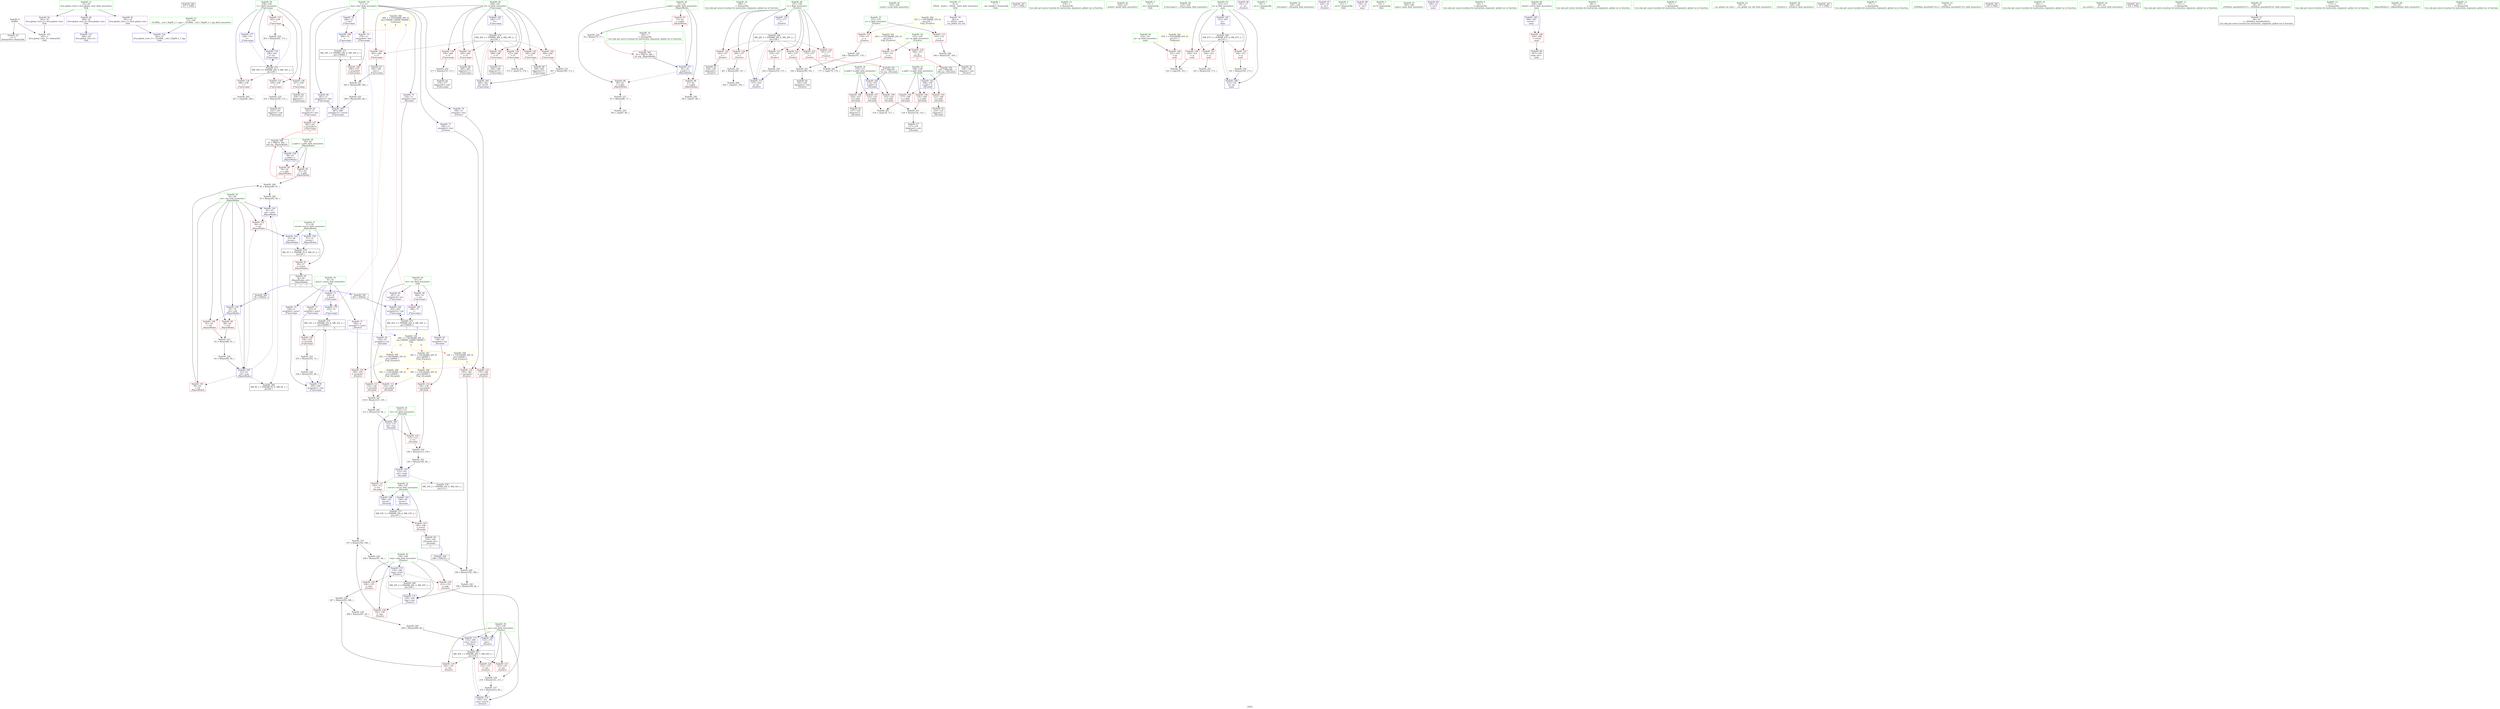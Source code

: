 digraph "SVFG" {
	label="SVFG";

	Node0x56407ed538a0 [shape=record,color=grey,label="{NodeID: 0\nNullPtr}"];
	Node0x56407ed538a0 -> Node0x56407ed73cf0[style=solid];
	Node0x56407ed538a0 -> Node0x56407ed7a1f0[style=solid];
	Node0x56407eda3fa0 [shape=record,color=black,label="{NodeID: 346\n317 = PHI()\n}"];
	Node0x56407ed838f0 [shape=record,color=grey,label="{NodeID: 263\n247 = cmp(246, 248, )\n}"];
	Node0x56407ed7b670 [shape=record,color=blue,label="{NodeID: 180\n266\<--72\n\<--\n_Z7precompv\n}"];
	Node0x56407ed7b670 -> Node0x56407ed8e680[style=dashed];
	Node0x56407ed73240 [shape=record,color=red,label="{NodeID: 97\n75\<--61\n\<--y.addr\n_Z6powModxx\n}"];
	Node0x56407ed73240 -> Node0x56407ed7ee60[style=solid];
	Node0x56407ed70a30 [shape=record,color=green,label="{NodeID: 14\n248\<--1\n\<--dummyObj\nCan only get source location for instruction, argument, global var or function.}"];
	Node0x56407ed90480 [shape=record,color=black,label="{NodeID: 277\nMR_10V_3 = PHI(MR_10V_4, MR_10V_2, )\npts\{107 \}\n}"];
	Node0x56407ed90480 -> Node0x56407ed73720[style=dashed];
	Node0x56407ed72d80 [shape=record,color=red,label="{NodeID: 111\n143\<--112\n\<--ret\n_Z4combii\n}"];
	Node0x56407ed72d80 -> Node0x56407ed7acb0[style=solid];
	Node0x56407ed71800 [shape=record,color=green,label="{NodeID: 28\n59\<--60\nx.addr\<--x.addr_field_insensitive\n_Z6powModxx\n}"];
	Node0x56407ed71800 -> Node0x56407ed76000[style=solid];
	Node0x56407ed71800 -> Node0x56407ed760d0[style=solid];
	Node0x56407ed71800 -> Node0x56407ed7a2f0[style=solid];
	Node0x56407ed78960 [shape=record,color=red,label="{NodeID: 125\n193\<--157\n\<--i\n_Z5solvev\n}"];
	Node0x56407ed78960 -> Node0x56407ed744a0[style=solid];
	Node0x56407ed723c0 [shape=record,color=green,label="{NodeID: 42\n163\<--164\nscanf\<--scanf_field_insensitive\n}"];
	Node0x56407ed940f0 [shape=record,color=yellow,style=double,label="{NodeID: 305\n32V_1 = ENCHI(MR_32V_0)\npts\{100000 \}\nFun[_Z5solvev]}"];
	Node0x56407ed940f0 -> Node0x56407ed78fe0[style=dashed];
	Node0x56407ed794c0 [shape=record,color=red,label="{NodeID: 139\n276\<--240\n\<--i3\n_Z7precompv\n}"];
	Node0x56407ed794c0 -> Node0x56407ed771f0[style=solid];
	Node0x56407ed74090 [shape=record,color=black,label="{NodeID: 56\n127\<--126\nidxprom1\<--\n_Z4combii\n}"];
	Node0x56407ed80060 [shape=record,color=grey,label="{NodeID: 236\n214 = Binary(212, 213, )\n}"];
	Node0x56407ed80060 -> Node0x56407ed801e0[style=solid];
	Node0x56407ed7a020 [shape=record,color=blue,label="{NodeID: 153\n340\<--26\nllvm.global_ctors_0\<--\nGlob }"];
	Node0x56407ed74bf0 [shape=record,color=purple,label="{NodeID: 70\n36\<--4\n\<--_ZStL8__ioinit\n__cxx_global_var_init\n}"];
	Node0x56407ed771f0 [shape=record,color=grey,label="{NodeID: 250\n277 = Binary(276, 173, )\n}"];
	Node0x56407ed771f0 -> Node0x56407ed74710[style=solid];
	Node0x56407ed7abe0 [shape=record,color=blue,label="{NodeID: 167\n112\<--141\nret\<--rem6\n_Z4combii\n}"];
	Node0x56407ed7abe0 -> Node0x56407ed72d80[style=dashed];
	Node0x56407ed7abe0 -> Node0x56407ed90980[style=dashed];
	Node0x56407ed75750 [shape=record,color=purple,label="{NodeID: 84\n268\<--14\n\<--inv\n_Z7precompv\n}"];
	Node0x56407ed75750 -> Node0x56407ed7b740[style=solid];
	Node0x56407ed537a0 [shape=record,color=green,label="{NodeID: 1\n7\<--1\n__dso_handle\<--dummyObj\nGlob }"];
	Node0x56407eda4070 [shape=record,color=black,label="{NodeID: 347\n327 = PHI()\n}"];
	Node0x56407ed83a70 [shape=record,color=grey,label="{NodeID: 264\n273 = cmp(272, 274, )\n}"];
	Node0x56407ed7b740 [shape=record,color=blue,label="{NodeID: 181\n268\<--72\n\<--\n_Z7precompv\n}"];
	Node0x56407ed7b740 -> Node0x56407ed8eb80[style=dashed];
	Node0x56407ed73310 [shape=record,color=red,label="{NodeID: 98\n86\<--61\n\<--y.addr\n_Z6powModxx\n}"];
	Node0x56407ed73310 -> Node0x56407ed7f2e0[style=solid];
	Node0x56407ed70b30 [shape=record,color=green,label="{NodeID: 15\n274\<--1\n\<--dummyObj\nCan only get source location for instruction, argument, global var or function.}"];
	Node0x56407ed90980 [shape=record,color=black,label="{NodeID: 278\nMR_16V_2 = PHI(MR_16V_4, MR_16V_1, )\npts\{113 \}\n}"];
	Node0x56407ed72e50 [shape=record,color=red,label="{NodeID: 112\n125\<--124\n\<--arrayidx\n_Z4combii\n}"];
	Node0x56407ed72e50 -> Node0x56407ed810e0[style=solid];
	Node0x56407ed718d0 [shape=record,color=green,label="{NodeID: 29\n61\<--62\ny.addr\<--y.addr_field_insensitive\n_Z6powModxx\n}"];
	Node0x56407ed718d0 -> Node0x56407ed73170[style=solid];
	Node0x56407ed718d0 -> Node0x56407ed73240[style=solid];
	Node0x56407ed718d0 -> Node0x56407ed73310[style=solid];
	Node0x56407ed718d0 -> Node0x56407ed7a3c0[style=solid];
	Node0x56407ed78a30 [shape=record,color=red,label="{NodeID: 126\n200\<--157\n\<--i\n_Z5solvev\n}"];
	Node0x56407ed78a30 -> Node0x56407ed7f8e0[style=solid];
	Node0x56407ed724c0 [shape=record,color=green,label="{NodeID: 43\n226\<--227\nprintf\<--printf_field_insensitive\n}"];
	Node0x56407ed941d0 [shape=record,color=yellow,style=double,label="{NodeID: 306\n18V_1 = ENCHI(MR_18V_0)\npts\{130000 \}\nFun[_Z5solvev]|{|<s2>5}}"];
	Node0x56407ed941d0 -> Node0x56407ed78e40[style=dashed];
	Node0x56407ed941d0 -> Node0x56407ed78f10[style=dashed];
	Node0x56407ed941d0:s2 -> Node0x56407ed93aa0[style=dashed,color=red];
	Node0x56407ed7ece0 [shape=record,color=grey,label="{NodeID: 223\n82 = Binary(80, 81, )\n}"];
	Node0x56407ed7ece0 -> Node0x56407ed7f460[style=solid];
	Node0x56407ed79590 [shape=record,color=red,label="{NodeID: 140\n281\<--240\n\<--i3\n_Z7precompv\n}"];
	Node0x56407ed79590 -> Node0x56407ed747e0[style=solid];
	Node0x56407ed74160 [shape=record,color=black,label="{NodeID: 57\n137\<--136\nidxprom3\<--sub\n_Z4combii\n}"];
	Node0x56407ed801e0 [shape=record,color=grey,label="{NodeID: 237\n215 = Binary(214, 84, )\n}"];
	Node0x56407ed801e0 -> Node0x56407ed7b190[style=solid];
	Node0x56407ed7a0f0 [shape=record,color=blue,label="{NodeID: 154\n341\<--27\nllvm.global_ctors_1\<--_GLOBAL__sub_I_DigiM_2_1.cpp\nGlob }"];
	Node0x56407ed74cc0 [shape=record,color=purple,label="{NodeID: 71\n195\<--8\narrayidx7\<--pow2\n_Z5solvev\n}"];
	Node0x56407ed74cc0 -> Node0x56407ed78fe0[style=solid];
	Node0x56407ed77370 [shape=record,color=grey,label="{NodeID: 251\n136 = Binary(134, 135, )\n}"];
	Node0x56407ed77370 -> Node0x56407ed74160[style=solid];
	Node0x56407ed7acb0 [shape=record,color=blue,label="{NodeID: 168\n106\<--143\nretval\<--\n_Z4combii\n}"];
	Node0x56407ed7acb0 -> Node0x56407ed90480[style=dashed];
	Node0x56407ed75820 [shape=record,color=purple,label="{NodeID: 85\n297\<--14\narrayidx16\<--inv\n_Z7precompv\n}"];
	Node0x56407ed75820 -> Node0x56407ed7b9b0[style=solid];
	Node0x56407ed6fae0 [shape=record,color=green,label="{NodeID: 2\n17\<--1\n.str\<--dummyObj\nGlob }"];
	Node0x56407eda4140 [shape=record,color=black,label="{NodeID: 348\n55 = PHI(74, 292, )\n0th arg _Z6powModxx }"];
	Node0x56407eda4140 -> Node0x56407ed7a2f0[style=solid];
	Node0x56407ed83bf0 [shape=record,color=grey,label="{NodeID: 265\n177 = cmp(175, 176, )\n}"];
	Node0x56407ed7b810 [shape=record,color=blue,label="{NodeID: 182\n240\<--173\ni3\<--\n_Z7precompv\n}"];
	Node0x56407ed7b810 -> Node0x56407ed8e180[style=dashed];
	Node0x56407ed733e0 [shape=record,color=red,label="{NodeID: 99\n80\<--63\n\<--ret\n_Z6powModxx\n}"];
	Node0x56407ed733e0 -> Node0x56407ed7ece0[style=solid];
	Node0x56407ed70c30 [shape=record,color=green,label="{NodeID: 16\n294\<--1\n\<--dummyObj\nCan only get source location for instruction, argument, global var or function.|{<s0>7}}"];
	Node0x56407ed70c30:s0 -> Node0x56407eda43b0[style=solid,color=red];
	Node0x56407ed90e80 [shape=record,color=black,label="{NodeID: 279\nMR_2V_3 = PHI(MR_2V_4, MR_2V_2, )\npts\{58 \}\n}"];
	Node0x56407ed90e80 -> Node0x56407ed75f30[style=dashed];
	Node0x56407ed72f20 [shape=record,color=red,label="{NodeID: 113\n129\<--128\n\<--arrayidx2\n_Z4combii\n}"];
	Node0x56407ed72f20 -> Node0x56407ed810e0[style=solid];
	Node0x56407ed719a0 [shape=record,color=green,label="{NodeID: 30\n63\<--64\nret\<--ret_field_insensitive\n_Z6powModxx\n}"];
	Node0x56407ed719a0 -> Node0x56407ed733e0[style=solid];
	Node0x56407ed719a0 -> Node0x56407ed734b0[style=solid];
	Node0x56407ed719a0 -> Node0x56407ed73580[style=solid];
	Node0x56407ed719a0 -> Node0x56407ed73650[style=solid];
	Node0x56407ed719a0 -> Node0x56407ed7a560[style=solid];
	Node0x56407ed719a0 -> Node0x56407ed7a630[style=solid];
	Node0x56407ed719a0 -> Node0x56407ed7a700[style=solid];
	Node0x56407ed78b00 [shape=record,color=red,label="{NodeID: 127\n219\<--157\n\<--i\n_Z5solvev\n}"];
	Node0x56407ed78b00 -> Node0x56407ed7f5e0[style=solid];
	Node0x56407ed725c0 [shape=record,color=green,label="{NodeID: 44\n235\<--236\n_Z7precompv\<--_Z7precompv_field_insensitive\n}"];
	Node0x56407ed942b0 [shape=record,color=yellow,style=double,label="{NodeID: 307\n20V_1 = ENCHI(MR_20V_0)\npts\{160000 \}\nFun[_Z5solvev]|{<s0>5}}"];
	Node0x56407ed942b0:s0 -> Node0x56407ed93b80[style=dashed,color=red];
	Node0x56407ed7ee60 [shape=record,color=grey,label="{NodeID: 224\n76 = Binary(75, 77, )\n|{<s0>3}}"];
	Node0x56407ed7ee60:s0 -> Node0x56407eda43b0[style=solid,color=red];
	Node0x56407ed79660 [shape=record,color=red,label="{NodeID: 141\n285\<--240\n\<--i3\n_Z7precompv\n}"];
	Node0x56407ed79660 -> Node0x56407ed748b0[style=solid];
	Node0x56407ed74230 [shape=record,color=black,label="{NodeID: 58\n103\<--146\n_Z4combii_ret\<--\n_Z4combii\n|{<s0>5}}"];
	Node0x56407ed74230:s0 -> Node0x56407eda3c40[style=solid,color=blue];
	Node0x56407ed80360 [shape=record,color=grey,label="{NodeID: 238\n207 = Binary(205, 206, )\n}"];
	Node0x56407ed80360 -> Node0x56407ed804e0[style=solid];
	Node0x56407ed7a1f0 [shape=record,color=blue, style = dotted,label="{NodeID: 155\n342\<--3\nllvm.global_ctors_2\<--dummyVal\nGlob }"];
	Node0x56407ed74d90 [shape=record,color=purple,label="{NodeID: 72\n242\<--8\n\<--pow2\n_Z7precompv\n}"];
	Node0x56407ed74d90 -> Node0x56407ed7b330[style=solid];
	Node0x56407ed774f0 [shape=record,color=grey,label="{NodeID: 252\n325 = Binary(324, 173, )\n}"];
	Node0x56407ed7ad80 [shape=record,color=blue,label="{NodeID: 169\n155\<--170\nans\<--\n_Z5solvev\n}"];
	Node0x56407ed7ad80 -> Node0x56407ed8d280[style=dashed];
	Node0x56407ed758f0 [shape=record,color=purple,label="{NodeID: 86\n161\<--17\n\<--.str\n_Z5solvev\n}"];
	Node0x56407ed6fb70 [shape=record,color=green,label="{NodeID: 3\n19\<--1\n.str.1\<--dummyObj\nGlob }"];
	Node0x56407eda43b0 [shape=record,color=black,label="{NodeID: 349\n56 = PHI(76, 294, )\n1st arg _Z6powModxx }"];
	Node0x56407eda43b0 -> Node0x56407ed7a3c0[style=solid];
	Node0x56407ed8cd80 [shape=record,color=black,label="{NodeID: 266\nMR_47V_3 = PHI(MR_47V_4, MR_47V_2, )\npts\{313 \}\n}"];
	Node0x56407ed8cd80 -> Node0x56407ed79db0[style=dashed];
	Node0x56407ed8cd80 -> Node0x56407ed79e80[style=dashed];
	Node0x56407ed8cd80 -> Node0x56407ed79f50[style=dashed];
	Node0x56407ed8cd80 -> Node0x56407ed7bcf0[style=dashed];
	Node0x56407ed7b8e0 [shape=record,color=blue,label="{NodeID: 183\n287\<--284\narrayidx12\<--rem10\n_Z7precompv\n}"];
	Node0x56407ed7b8e0 -> Node0x56407ed79b40[style=dashed];
	Node0x56407ed7b8e0 -> Node0x56407ed8e680[style=dashed];
	Node0x56407ed734b0 [shape=record,color=red,label="{NodeID: 100\n81\<--63\n\<--ret\n_Z6powModxx\n}"];
	Node0x56407ed734b0 -> Node0x56407ed7ece0[style=solid];
	Node0x56407ed70d30 [shape=record,color=green,label="{NodeID: 17\n4\<--6\n_ZStL8__ioinit\<--_ZStL8__ioinit_field_insensitive\nGlob }"];
	Node0x56407ed70d30 -> Node0x56407ed74bf0[style=solid];
	Node0x56407ed91380 [shape=record,color=black,label="{NodeID: 280\nMR_8V_2 = PHI(MR_8V_6, MR_8V_1, )\npts\{64 \}\n}"];
	Node0x56407ed72ff0 [shape=record,color=red,label="{NodeID: 114\n139\<--138\n\<--arrayidx4\n_Z4combii\n}"];
	Node0x56407ed72ff0 -> Node0x56407ed777f0[style=solid];
	Node0x56407ed71a70 [shape=record,color=green,label="{NodeID: 31\n101\<--102\n_Z4combii\<--_Z4combii_field_insensitive\n}"];
	Node0x56407ed78bd0 [shape=record,color=red,label="{NodeID: 128\n192\<--159\n\<--tmp\n_Z5solvev\n}"];
	Node0x56407ed78bd0 -> Node0x56407ed7fbe0[style=solid];
	Node0x56407ed726c0 [shape=record,color=green,label="{NodeID: 45\n238\<--239\ni\<--i_field_insensitive\n_Z7precompv\n}"];
	Node0x56407ed726c0 -> Node0x56407ed790b0[style=solid];
	Node0x56407ed726c0 -> Node0x56407ed79180[style=solid];
	Node0x56407ed726c0 -> Node0x56407ed79250[style=solid];
	Node0x56407ed726c0 -> Node0x56407ed79320[style=solid];
	Node0x56407ed726c0 -> Node0x56407ed7b400[style=solid];
	Node0x56407ed726c0 -> Node0x56407ed7b5a0[style=solid];
	Node0x56407ed7efe0 [shape=record,color=grey,label="{NodeID: 225\n255 = Binary(254, 72, )\n}"];
	Node0x56407ed7efe0 -> Node0x56407ed7f160[style=solid];
	Node0x56407ed79730 [shape=record,color=red,label="{NodeID: 142\n289\<--240\n\<--i3\n_Z7precompv\n}"];
	Node0x56407ed79730 -> Node0x56407ed74980[style=solid];
	Node0x56407ed74300 [shape=record,color=black,label="{NodeID: 59\n168\<--166\nidxprom\<--mul\n_Z5solvev\n}"];
	Node0x56407ed804e0 [shape=record,color=grey,label="{NodeID: 239\n208 = Binary(207, 84, )\n}"];
	Node0x56407ed804e0 -> Node0x56407ed80660[style=solid];
	Node0x56407ed7a2f0 [shape=record,color=blue,label="{NodeID: 156\n59\<--55\nx.addr\<--x\n_Z6powModxx\n}"];
	Node0x56407ed7a2f0 -> Node0x56407ed76000[style=dashed];
	Node0x56407ed7a2f0 -> Node0x56407ed760d0[style=dashed];
	Node0x56407ed74e60 [shape=record,color=purple,label="{NodeID: 73\n253\<--8\narrayidx\<--pow2\n_Z7precompv\n}"];
	Node0x56407ed74e60 -> Node0x56407ed799a0[style=solid];
	Node0x56407ed77670 [shape=record,color=grey,label="{NodeID: 253\n141 = Binary(140, 84, )\n}"];
	Node0x56407ed77670 -> Node0x56407ed7abe0[style=solid];
	Node0x56407ed7ae50 [shape=record,color=blue,label="{NodeID: 170\n157\<--173\ni\<--\n_Z5solvev\n}"];
	Node0x56407ed7ae50 -> Node0x56407ed8d780[style=dashed];
	Node0x56407ed759c0 [shape=record,color=purple,label="{NodeID: 87\n224\<--19\n\<--.str.1\n_Z5solvev\n}"];
	Node0x56407ed6fc00 [shape=record,color=green,label="{NodeID: 4\n21\<--1\n.str.2\<--dummyObj\nGlob }"];
	Node0x56407eda4530 [shape=record,color=black,label="{NodeID: 350\n104 = PHI(186, )\n0th arg _Z4combii }"];
	Node0x56407eda4530 -> Node0x56407ed7a8a0[style=solid];
	Node0x56407ed8d280 [shape=record,color=black,label="{NodeID: 267\nMR_26V_3 = PHI(MR_26V_5, MR_26V_2, )\npts\{156 \}\n}"];
	Node0x56407ed8d280 -> Node0x56407ed78480[style=dashed];
	Node0x56407ed8d280 -> Node0x56407ed78550[style=dashed];
	Node0x56407ed8d280 -> Node0x56407ed78620[style=dashed];
	Node0x56407ed8d280 -> Node0x56407ed7b0c0[style=dashed];
	Node0x56407ed8d280 -> Node0x56407ed7b190[style=dashed];
	Node0x56407ed7b9b0 [shape=record,color=blue,label="{NodeID: 184\n297\<--293\narrayidx16\<--call\n_Z7precompv\n}"];
	Node0x56407ed7b9b0 -> Node0x56407ed8eb80[style=dashed];
	Node0x56407ed73580 [shape=record,color=red,label="{NodeID: 101\n90\<--63\n\<--ret\n_Z6powModxx\n}"];
	Node0x56407ed73580 -> Node0x56407ed81260[style=solid];
	Node0x56407ed70e30 [shape=record,color=green,label="{NodeID: 18\n8\<--10\npow2\<--pow2_field_insensitive\nGlob }"];
	Node0x56407ed70e30 -> Node0x56407ed74cc0[style=solid];
	Node0x56407ed70e30 -> Node0x56407ed74d90[style=solid];
	Node0x56407ed70e30 -> Node0x56407ed74e60[style=solid];
	Node0x56407ed70e30 -> Node0x56407ed74f30[style=solid];
	Node0x56407ed781c0 [shape=record,color=red,label="{NodeID: 115\n165\<--151\n\<--n\n_Z5solvev\n}"];
	Node0x56407ed781c0 -> Node0x56407ed813e0[style=solid];
	Node0x56407ed71b70 [shape=record,color=green,label="{NodeID: 32\n106\<--107\nretval\<--retval_field_insensitive\n_Z4combii\n}"];
	Node0x56407ed71b70 -> Node0x56407ed73720[style=solid];
	Node0x56407ed71b70 -> Node0x56407ed7aa40[style=solid];
	Node0x56407ed71b70 -> Node0x56407ed7acb0[style=solid];
	Node0x56407ed78ca0 [shape=record,color=red,label="{NodeID: 129\n206\<--159\n\<--tmp\n_Z5solvev\n}"];
	Node0x56407ed78ca0 -> Node0x56407ed80360[style=solid];
	Node0x56407ed72790 [shape=record,color=green,label="{NodeID: 46\n240\<--241\ni3\<--i3_field_insensitive\n_Z7precompv\n}"];
	Node0x56407ed72790 -> Node0x56407ed793f0[style=solid];
	Node0x56407ed72790 -> Node0x56407ed794c0[style=solid];
	Node0x56407ed72790 -> Node0x56407ed79590[style=solid];
	Node0x56407ed72790 -> Node0x56407ed79660[style=solid];
	Node0x56407ed72790 -> Node0x56407ed79730[style=solid];
	Node0x56407ed72790 -> Node0x56407ed79800[style=solid];
	Node0x56407ed72790 -> Node0x56407ed798d0[style=solid];
	Node0x56407ed72790 -> Node0x56407ed7b810[style=solid];
	Node0x56407ed72790 -> Node0x56407ed7ba80[style=solid];
	Node0x56407ed7f160 [shape=record,color=grey,label="{NodeID: 226\n256 = Binary(255, 84, )\n}"];
	Node0x56407ed7f160 -> Node0x56407ed7b4d0[style=solid];
	Node0x56407ed79800 [shape=record,color=red,label="{NodeID: 143\n295\<--240\n\<--i3\n_Z7precompv\n}"];
	Node0x56407ed79800 -> Node0x56407ed74a50[style=solid];
	Node0x56407ed743d0 [shape=record,color=black,label="{NodeID: 60\n183\<--182\nidxprom2\<--sub\n_Z5solvev\n}"];
	Node0x56407ed80660 [shape=record,color=grey,label="{NodeID: 240\n209 = Binary(208, 84, )\n}"];
	Node0x56407ed80660 -> Node0x56407ed7b0c0[style=solid];
	Node0x56407ed7a3c0 [shape=record,color=blue,label="{NodeID: 157\n61\<--56\ny.addr\<--y\n_Z6powModxx\n}"];
	Node0x56407ed7a3c0 -> Node0x56407ed73170[style=dashed];
	Node0x56407ed7a3c0 -> Node0x56407ed73240[style=dashed];
	Node0x56407ed7a3c0 -> Node0x56407ed73310[style=dashed];
	Node0x56407ed74f30 [shape=record,color=purple,label="{NodeID: 74\n259\<--8\narrayidx2\<--pow2\n_Z7precompv\n}"];
	Node0x56407ed74f30 -> Node0x56407ed7b4d0[style=solid];
	Node0x56407ed777f0 [shape=record,color=grey,label="{NodeID: 254\n140 = Binary(133, 139, )\n}"];
	Node0x56407ed777f0 -> Node0x56407ed77670[style=solid];
	Node0x56407ed7af20 [shape=record,color=blue,label="{NodeID: 171\n159\<--190\ntmp\<--rem\n_Z5solvev\n}"];
	Node0x56407ed7af20 -> Node0x56407ed78bd0[style=dashed];
	Node0x56407ed7af20 -> Node0x56407ed7aff0[style=dashed];
	Node0x56407ed75a90 [shape=record,color=purple,label="{NodeID: 88\n316\<--21\n\<--.str.2\nmain\n}"];
	Node0x56407ed6fc90 [shape=record,color=green,label="{NodeID: 5\n23\<--1\n.str.3\<--dummyObj\nGlob }"];
	Node0x56407eda4640 [shape=record,color=black,label="{NodeID: 351\n105 = PHI(187, )\n1st arg _Z4combii }"];
	Node0x56407eda4640 -> Node0x56407ed7a970[style=solid];
	Node0x56407ed8d780 [shape=record,color=black,label="{NodeID: 268\nMR_28V_3 = PHI(MR_28V_4, MR_28V_2, )\npts\{158 \}\n}"];
	Node0x56407ed8d780 -> Node0x56407ed786f0[style=dashed];
	Node0x56407ed8d780 -> Node0x56407ed787c0[style=dashed];
	Node0x56407ed8d780 -> Node0x56407ed78890[style=dashed];
	Node0x56407ed8d780 -> Node0x56407ed78960[style=dashed];
	Node0x56407ed8d780 -> Node0x56407ed78a30[style=dashed];
	Node0x56407ed8d780 -> Node0x56407ed78b00[style=dashed];
	Node0x56407ed8d780 -> Node0x56407ed7b260[style=dashed];
	Node0x56407ed7ba80 [shape=record,color=blue,label="{NodeID: 185\n240\<--301\ni3\<--inc18\n_Z7precompv\n}"];
	Node0x56407ed7ba80 -> Node0x56407ed8e180[style=dashed];
	Node0x56407ed73650 [shape=record,color=red,label="{NodeID: 102\n96\<--63\n\<--ret\n_Z6powModxx\n}"];
	Node0x56407ed73650 -> Node0x56407ed7a7d0[style=solid];
	Node0x56407ed70f30 [shape=record,color=green,label="{NodeID: 19\n11\<--13\nfact\<--fact_field_insensitive\nGlob }"];
	Node0x56407ed70f30 -> Node0x56407ed75000[style=solid];
	Node0x56407ed70f30 -> Node0x56407ed750d0[style=solid];
	Node0x56407ed70f30 -> Node0x56407ed751a0[style=solid];
	Node0x56407ed70f30 -> Node0x56407ed75270[style=solid];
	Node0x56407ed70f30 -> Node0x56407ed75340[style=solid];
	Node0x56407ed70f30 -> Node0x56407ed75410[style=solid];
	Node0x56407ed70f30 -> Node0x56407ed754e0[style=solid];
	Node0x56407ed92bb0 [shape=record,color=yellow,style=double,label="{NodeID: 282\n45V_1 = ENCHI(MR_45V_0)\npts\{311 \}\nFun[main]}"];
	Node0x56407ed92bb0 -> Node0x56407ed79ce0[style=dashed];
	Node0x56407ed78250 [shape=record,color=red,label="{NodeID: 116\n179\<--151\n\<--n\n_Z5solvev\n}"];
	Node0x56407ed78250 -> Node0x56407ed80960[style=solid];
	Node0x56407ed71c40 [shape=record,color=green,label="{NodeID: 33\n108\<--109\na.addr\<--a.addr_field_insensitive\n_Z4combii\n}"];
	Node0x56407ed71c40 -> Node0x56407ed737f0[style=solid];
	Node0x56407ed71c40 -> Node0x56407ed738c0[style=solid];
	Node0x56407ed71c40 -> Node0x56407ed72970[style=solid];
	Node0x56407ed71c40 -> Node0x56407ed7a8a0[style=solid];
	Node0x56407ed78d70 [shape=record,color=red,label="{NodeID: 130\n213\<--159\n\<--tmp\n_Z5solvev\n}"];
	Node0x56407ed78d70 -> Node0x56407ed80060[style=solid];
	Node0x56407ed72860 [shape=record,color=green,label="{NodeID: 47\n305\<--306\nmain\<--main_field_insensitive\n}"];
	Node0x56407ed7f2e0 [shape=record,color=grey,label="{NodeID: 227\n87 = Binary(86, 77, )\n}"];
	Node0x56407ed7f2e0 -> Node0x56407ed77f70[style=solid];
	Node0x56407ed798d0 [shape=record,color=red,label="{NodeID: 144\n300\<--240\n\<--i3\n_Z7precompv\n}"];
	Node0x56407ed798d0 -> Node0x56407ed7fa60[style=solid];
	Node0x56407ed744a0 [shape=record,color=black,label="{NodeID: 61\n194\<--193\nidxprom6\<--\n_Z5solvev\n}"];
	Node0x56407ed807e0 [shape=record,color=grey,label="{NodeID: 241\n182 = Binary(180, 181, )\n}"];
	Node0x56407ed807e0 -> Node0x56407ed743d0[style=solid];
	Node0x56407ed7a490 [shape=record,color=blue,label="{NodeID: 158\n57\<--72\nretval\<--\n_Z6powModxx\n}"];
	Node0x56407ed7a490 -> Node0x56407ed90e80[style=dashed];
	Node0x56407ed75000 [shape=record,color=purple,label="{NodeID: 75\n124\<--11\narrayidx\<--fact\n_Z4combii\n}"];
	Node0x56407ed75000 -> Node0x56407ed72e50[style=solid];
	Node0x56407ed77970 [shape=record,color=grey,label="{NodeID: 255\n284 = Binary(283, 84, )\n}"];
	Node0x56407ed77970 -> Node0x56407ed7b8e0[style=solid];
	Node0x56407ed7aff0 [shape=record,color=blue,label="{NodeID: 172\n159\<--198\ntmp\<--rem9\n_Z5solvev\n}"];
	Node0x56407ed7aff0 -> Node0x56407ed78ca0[style=dashed];
	Node0x56407ed7aff0 -> Node0x56407ed78d70[style=dashed];
	Node0x56407ed7aff0 -> Node0x56407ed8dc80[style=dashed];
	Node0x56407ed75b60 [shape=record,color=purple,label="{NodeID: 89\n326\<--23\n\<--.str.3\nmain\n}"];
	Node0x56407ed704d0 [shape=record,color=green,label="{NodeID: 6\n26\<--1\n\<--dummyObj\nCan only get source location for instruction, argument, global var or function.}"];
	Node0x56407ed8dc80 [shape=record,color=black,label="{NodeID: 269\nMR_30V_2 = PHI(MR_30V_4, MR_30V_1, )\npts\{160 \}\n}"];
	Node0x56407ed8dc80 -> Node0x56407ed7af20[style=dashed];
	Node0x56407ed7bb50 [shape=record,color=blue,label="{NodeID: 186\n308\<--203\nretval\<--\nmain\n}"];
	Node0x56407ed7bb50 -> Node0x56407ed79c10[style=dashed];
	Node0x56407ed73720 [shape=record,color=red,label="{NodeID: 103\n146\<--106\n\<--retval\n_Z4combii\n}"];
	Node0x56407ed73720 -> Node0x56407ed74230[style=solid];
	Node0x56407ed71030 [shape=record,color=green,label="{NodeID: 20\n14\<--16\ninv\<--inv_field_insensitive\nGlob }"];
	Node0x56407ed71030 -> Node0x56407ed755b0[style=solid];
	Node0x56407ed71030 -> Node0x56407ed75680[style=solid];
	Node0x56407ed71030 -> Node0x56407ed75750[style=solid];
	Node0x56407ed71030 -> Node0x56407ed75820[style=solid];
	Node0x56407ed782e0 [shape=record,color=red,label="{NodeID: 117\n176\<--153\n\<--m\n_Z5solvev\n}"];
	Node0x56407ed782e0 -> Node0x56407ed83bf0[style=solid];
	Node0x56407ed71d10 [shape=record,color=green,label="{NodeID: 34\n110\<--111\nb.addr\<--b.addr_field_insensitive\n_Z4combii\n}"];
	Node0x56407ed71d10 -> Node0x56407ed72a40[style=solid];
	Node0x56407ed71d10 -> Node0x56407ed72b10[style=solid];
	Node0x56407ed71d10 -> Node0x56407ed72be0[style=solid];
	Node0x56407ed71d10 -> Node0x56407ed7a970[style=solid];
	Node0x56407ed78e40 [shape=record,color=red,label="{NodeID: 131\n170\<--169\n\<--arrayidx\n_Z5solvev\n}"];
	Node0x56407ed78e40 -> Node0x56407ed7ad80[style=solid];
	Node0x56407ed73980 [shape=record,color=green,label="{NodeID: 48\n308\<--309\nretval\<--retval_field_insensitive\nmain\n}"];
	Node0x56407ed73980 -> Node0x56407ed79c10[style=solid];
	Node0x56407ed73980 -> Node0x56407ed7bb50[style=solid];
	Node0x56407ed7f460 [shape=record,color=grey,label="{NodeID: 228\n83 = Binary(82, 84, )\n}"];
	Node0x56407ed7f460 -> Node0x56407ed7a630[style=solid];
	Node0x56407ed799a0 [shape=record,color=red,label="{NodeID: 145\n254\<--253\n\<--arrayidx\n_Z7precompv\n}"];
	Node0x56407ed799a0 -> Node0x56407ed7efe0[style=solid];
	Node0x56407ed74570 [shape=record,color=black,label="{NodeID: 62\n252\<--251\nidxprom\<--sub\n_Z7precompv\n}"];
	Node0x56407ed80960 [shape=record,color=grey,label="{NodeID: 242\n180 = Binary(167, 179, )\n}"];
	Node0x56407ed80960 -> Node0x56407ed807e0[style=solid];
	Node0x56407ed7a560 [shape=record,color=blue,label="{NodeID: 159\n63\<--78\nret\<--call\n_Z6powModxx\n}"];
	Node0x56407ed7a560 -> Node0x56407ed733e0[style=dashed];
	Node0x56407ed7a560 -> Node0x56407ed734b0[style=dashed];
	Node0x56407ed7a560 -> Node0x56407ed7a630[style=dashed];
	Node0x56407ed750d0 [shape=record,color=purple,label="{NodeID: 76\n169\<--11\narrayidx\<--fact\n_Z5solvev\n}"];
	Node0x56407ed750d0 -> Node0x56407ed78e40[style=solid];
	Node0x56407ed96c50 [shape=record,color=yellow,style=double,label="{NodeID: 339\n49V_2 = CSCHI(MR_49V_1)\npts\{100000 130000 160000 \}\nCS[]|{<s0>11|<s1>11|<s2>11}}"];
	Node0x56407ed96c50:s0 -> Node0x56407ed940f0[style=dashed,color=red];
	Node0x56407ed96c50:s1 -> Node0x56407ed941d0[style=dashed,color=red];
	Node0x56407ed96c50:s2 -> Node0x56407ed942b0[style=dashed,color=red];
	Node0x56407ed77af0 [shape=record,color=grey,label="{NodeID: 256\n331 = Binary(330, 173, )\n}"];
	Node0x56407ed77af0 -> Node0x56407ed7bcf0[style=solid];
	Node0x56407ed7b0c0 [shape=record,color=blue,label="{NodeID: 173\n155\<--209\nans\<--rem12\n_Z5solvev\n}"];
	Node0x56407ed7b0c0 -> Node0x56407ed8d280[style=dashed];
	Node0x56407ed75c30 [shape=record,color=purple,label="{NodeID: 90\n340\<--25\nllvm.global_ctors_0\<--llvm.global_ctors\nGlob }"];
	Node0x56407ed75c30 -> Node0x56407ed7a020[style=solid];
	Node0x56407ed70560 [shape=record,color=green,label="{NodeID: 7\n69\<--1\n\<--dummyObj\nCan only get source location for instruction, argument, global var or function.}"];
	Node0x56407ed8e180 [shape=record,color=black,label="{NodeID: 270\nMR_38V_3 = PHI(MR_38V_4, MR_38V_2, )\npts\{241 \}\n}"];
	Node0x56407ed8e180 -> Node0x56407ed793f0[style=dashed];
	Node0x56407ed8e180 -> Node0x56407ed794c0[style=dashed];
	Node0x56407ed8e180 -> Node0x56407ed79590[style=dashed];
	Node0x56407ed8e180 -> Node0x56407ed79660[style=dashed];
	Node0x56407ed8e180 -> Node0x56407ed79730[style=dashed];
	Node0x56407ed8e180 -> Node0x56407ed79800[style=dashed];
	Node0x56407ed8e180 -> Node0x56407ed798d0[style=dashed];
	Node0x56407ed8e180 -> Node0x56407ed7ba80[style=dashed];
	Node0x56407ed7bc20 [shape=record,color=blue,label="{NodeID: 187\n312\<--203\nq\<--\nmain\n}"];
	Node0x56407ed7bc20 -> Node0x56407ed8cd80[style=dashed];
	Node0x56407ed737f0 [shape=record,color=red,label="{NodeID: 104\n117\<--108\n\<--a.addr\n_Z4combii\n}"];
	Node0x56407ed737f0 -> Node0x56407ed835f0[style=solid];
	Node0x56407ed71130 [shape=record,color=green,label="{NodeID: 21\n25\<--29\nllvm.global_ctors\<--llvm.global_ctors_field_insensitive\nGlob }"];
	Node0x56407ed71130 -> Node0x56407ed75c30[style=solid];
	Node0x56407ed71130 -> Node0x56407ed75d30[style=solid];
	Node0x56407ed71130 -> Node0x56407ed75e30[style=solid];
	Node0x56407ed92d70 [shape=record,color=yellow,style=double,label="{NodeID: 284\n49V_1 = ENCHI(MR_49V_0)\npts\{100000 130000 160000 \}\nFun[main]|{<s0>8|<s1>8|<s2>8}}"];
	Node0x56407ed92d70:s0 -> Node0x56407ed7b330[style=dashed,color=red];
	Node0x56407ed92d70:s1 -> Node0x56407ed7b670[style=dashed,color=red];
	Node0x56407ed92d70:s2 -> Node0x56407ed7b740[style=dashed,color=red];
	Node0x56407ed783b0 [shape=record,color=red,label="{NodeID: 118\n186\<--153\n\<--m\n_Z5solvev\n|{<s0>5}}"];
	Node0x56407ed783b0:s0 -> Node0x56407eda4530[style=solid,color=red];
	Node0x56407ed71de0 [shape=record,color=green,label="{NodeID: 35\n112\<--113\nret\<--ret_field_insensitive\n_Z4combii\n}"];
	Node0x56407ed71de0 -> Node0x56407ed72cb0[style=solid];
	Node0x56407ed71de0 -> Node0x56407ed72d80[style=solid];
	Node0x56407ed71de0 -> Node0x56407ed7ab10[style=solid];
	Node0x56407ed71de0 -> Node0x56407ed7abe0[style=solid];
	Node0x56407ed93aa0 [shape=record,color=yellow,style=double,label="{NodeID: 298\n18V_1 = ENCHI(MR_18V_0)\npts\{130000 \}\nFun[_Z4combii]}"];
	Node0x56407ed93aa0 -> Node0x56407ed72e50[style=dashed];
	Node0x56407ed78f10 [shape=record,color=red,label="{NodeID: 132\n185\<--184\n\<--arrayidx3\n_Z5solvev\n}"];
	Node0x56407ed78f10 -> Node0x56407ed80c60[style=solid];
	Node0x56407ed73a50 [shape=record,color=green,label="{NodeID: 49\n310\<--311\nqt\<--qt_field_insensitive\nmain\n}"];
	Node0x56407ed73a50 -> Node0x56407ed79ce0[style=solid];
	Node0x56407ed7f5e0 [shape=record,color=grey,label="{NodeID: 229\n220 = Binary(219, 173, )\n}"];
	Node0x56407ed7f5e0 -> Node0x56407ed7b260[style=solid];
	Node0x56407ed79a70 [shape=record,color=red,label="{NodeID: 146\n280\<--279\n\<--arrayidx9\n_Z7precompv\n}"];
	Node0x56407ed79a70 -> Node0x56407ed77c70[style=solid];
	Node0x56407ed74640 [shape=record,color=black,label="{NodeID: 63\n258\<--257\nidxprom1\<--\n_Z7precompv\n}"];
	Node0x56407ed80ae0 [shape=record,color=grey,label="{NodeID: 243\n190 = Binary(189, 84, )\n}"];
	Node0x56407ed80ae0 -> Node0x56407ed7af20[style=solid];
	Node0x56407ed7a630 [shape=record,color=blue,label="{NodeID: 160\n63\<--83\nret\<--rem\n_Z6powModxx\n}"];
	Node0x56407ed7a630 -> Node0x56407ed73580[style=dashed];
	Node0x56407ed7a630 -> Node0x56407ed73650[style=dashed];
	Node0x56407ed7a630 -> Node0x56407ed7a700[style=dashed];
	Node0x56407ed7a630 -> Node0x56407ed91380[style=dashed];
	Node0x56407ed751a0 [shape=record,color=purple,label="{NodeID: 77\n184\<--11\narrayidx3\<--fact\n_Z5solvev\n}"];
	Node0x56407ed751a0 -> Node0x56407ed78f10[style=solid];
	Node0x56407ea88430 [shape=record,color=black,label="{NodeID: 340\n78 = PHI(54, )\n}"];
	Node0x56407ea88430 -> Node0x56407ed7a560[style=solid];
	Node0x56407ed77c70 [shape=record,color=grey,label="{NodeID: 257\n283 = Binary(280, 282, )\n}"];
	Node0x56407ed77c70 -> Node0x56407ed77970[style=solid];
	Node0x56407ed7b190 [shape=record,color=blue,label="{NodeID: 174\n155\<--215\nans\<--rem14\n_Z5solvev\n}"];
	Node0x56407ed7b190 -> Node0x56407ed8d280[style=dashed];
	Node0x56407ed75d30 [shape=record,color=purple,label="{NodeID: 91\n341\<--25\nllvm.global_ctors_1\<--llvm.global_ctors\nGlob }"];
	Node0x56407ed75d30 -> Node0x56407ed7a0f0[style=solid];
	Node0x56407ed705f0 [shape=record,color=green,label="{NodeID: 8\n72\<--1\n\<--dummyObj\nCan only get source location for instruction, argument, global var or function.}"];
	Node0x56407ed8e680 [shape=record,color=black,label="{NodeID: 271\nMR_18V_3 = PHI(MR_18V_4, MR_18V_2, )\npts\{130000 \}\n|{|<s2>8}}"];
	Node0x56407ed8e680 -> Node0x56407ed79a70[style=dashed];
	Node0x56407ed8e680 -> Node0x56407ed7b8e0[style=dashed];
	Node0x56407ed8e680:s2 -> Node0x56407ed96c50[style=dashed,color=blue];
	Node0x56407ed7bcf0 [shape=record,color=blue,label="{NodeID: 188\n312\<--331\nq\<--inc\nmain\n}"];
	Node0x56407ed7bcf0 -> Node0x56407ed8cd80[style=dashed];
	Node0x56407ed738c0 [shape=record,color=red,label="{NodeID: 105\n122\<--108\n\<--a.addr\n_Z4combii\n}"];
	Node0x56407ed738c0 -> Node0x56407ed73fc0[style=solid];
	Node0x56407ed71230 [shape=record,color=green,label="{NodeID: 22\n30\<--31\n__cxx_global_var_init\<--__cxx_global_var_init_field_insensitive\n}"];
	Node0x56407ed78480 [shape=record,color=red,label="{NodeID: 119\n205\<--155\n\<--ans\n_Z5solvev\n}"];
	Node0x56407ed78480 -> Node0x56407ed80360[style=solid];
	Node0x56407ed71eb0 [shape=record,color=green,label="{NodeID: 36\n148\<--149\n_Z5solvev\<--_Z5solvev_field_insensitive\n}"];
	Node0x56407ed93b80 [shape=record,color=yellow,style=double,label="{NodeID: 299\n20V_1 = ENCHI(MR_20V_0)\npts\{160000 \}\nFun[_Z4combii]}"];
	Node0x56407ed93b80 -> Node0x56407ed72f20[style=dashed];
	Node0x56407ed93b80 -> Node0x56407ed72ff0[style=dashed];
	Node0x56407ed78fe0 [shape=record,color=red,label="{NodeID: 133\n196\<--195\n\<--arrayidx7\n_Z5solvev\n}"];
	Node0x56407ed78fe0 -> Node0x56407ed7fbe0[style=solid];
	Node0x56407ed73b20 [shape=record,color=green,label="{NodeID: 50\n312\<--313\nq\<--q_field_insensitive\nmain\n}"];
	Node0x56407ed73b20 -> Node0x56407ed79db0[style=solid];
	Node0x56407ed73b20 -> Node0x56407ed79e80[style=solid];
	Node0x56407ed73b20 -> Node0x56407ed79f50[style=solid];
	Node0x56407ed73b20 -> Node0x56407ed7bc20[style=solid];
	Node0x56407ed73b20 -> Node0x56407ed7bcf0[style=solid];
	Node0x56407ed7f760 [shape=record,color=grey,label="{NodeID: 230\n263 = Binary(262, 173, )\n}"];
	Node0x56407ed7f760 -> Node0x56407ed7b5a0[style=solid];
	Node0x56407ed79b40 [shape=record,color=red,label="{NodeID: 147\n292\<--291\n\<--arrayidx14\n_Z7precompv\n|{<s0>7}}"];
	Node0x56407ed79b40:s0 -> Node0x56407eda4140[style=solid,color=red];
	Node0x56407ed74710 [shape=record,color=black,label="{NodeID: 64\n278\<--277\nidxprom8\<--sub7\n_Z7precompv\n}"];
	Node0x56407ed80c60 [shape=record,color=grey,label="{NodeID: 244\n189 = Binary(185, 188, )\n}"];
	Node0x56407ed80c60 -> Node0x56407ed80ae0[style=solid];
	Node0x56407ed7a700 [shape=record,color=blue,label="{NodeID: 161\n63\<--93\nret\<--rem4\n_Z6powModxx\n}"];
	Node0x56407ed7a700 -> Node0x56407ed73650[style=dashed];
	Node0x56407ed7a700 -> Node0x56407ed91380[style=dashed];
	Node0x56407ed75270 [shape=record,color=purple,label="{NodeID: 78\n266\<--11\n\<--fact\n_Z7precompv\n}"];
	Node0x56407ed75270 -> Node0x56407ed7b670[style=solid];
	Node0x56407eda39d0 [shape=record,color=black,label="{NodeID: 341\n37 = PHI()\n}"];
	Node0x56407ed77df0 [shape=record,color=grey,label="{NodeID: 258\n68 = cmp(67, 69, )\n}"];
	Node0x56407ed7b260 [shape=record,color=blue,label="{NodeID: 175\n157\<--220\ni\<--inc\n_Z5solvev\n}"];
	Node0x56407ed7b260 -> Node0x56407ed8d780[style=dashed];
	Node0x56407ed75e30 [shape=record,color=purple,label="{NodeID: 92\n342\<--25\nllvm.global_ctors_2\<--llvm.global_ctors\nGlob }"];
	Node0x56407ed75e30 -> Node0x56407ed7a1f0[style=solid];
	Node0x56407ed70680 [shape=record,color=green,label="{NodeID: 9\n77\<--1\n\<--dummyObj\nCan only get source location for instruction, argument, global var or function.}"];
	Node0x56407ed8eb80 [shape=record,color=black,label="{NodeID: 272\nMR_20V_3 = PHI(MR_20V_4, MR_20V_2, )\npts\{160000 \}\n|{|<s1>8}}"];
	Node0x56407ed8eb80 -> Node0x56407ed7b9b0[style=dashed];
	Node0x56407ed8eb80:s1 -> Node0x56407ed96c50[style=dashed,color=blue];
	Node0x56407ed72970 [shape=record,color=red,label="{NodeID: 106\n134\<--108\n\<--a.addr\n_Z4combii\n}"];
	Node0x56407ed72970 -> Node0x56407ed77370[style=solid];
	Node0x56407ed71330 [shape=record,color=green,label="{NodeID: 23\n34\<--35\n_ZNSt8ios_base4InitC1Ev\<--_ZNSt8ios_base4InitC1Ev_field_insensitive\n}"];
	Node0x56407ed78550 [shape=record,color=red,label="{NodeID: 120\n212\<--155\n\<--ans\n_Z5solvev\n}"];
	Node0x56407ed78550 -> Node0x56407ed80060[style=solid];
	Node0x56407ed71fb0 [shape=record,color=green,label="{NodeID: 37\n151\<--152\nn\<--n_field_insensitive\n_Z5solvev\n}"];
	Node0x56407ed71fb0 -> Node0x56407ed781c0[style=solid];
	Node0x56407ed71fb0 -> Node0x56407ed78250[style=solid];
	Node0x56407ed93c60 [shape=record,color=yellow,style=double,label="{NodeID: 300\n22V_1 = ENCHI(MR_22V_0)\npts\{152 \}\nFun[_Z5solvev]}"];
	Node0x56407ed93c60 -> Node0x56407ed781c0[style=dashed];
	Node0x56407ed93c60 -> Node0x56407ed78250[style=dashed];
	Node0x56407ed790b0 [shape=record,color=red,label="{NodeID: 134\n246\<--238\n\<--i\n_Z7precompv\n}"];
	Node0x56407ed790b0 -> Node0x56407ed838f0[style=solid];
	Node0x56407ed73bf0 [shape=record,color=green,label="{NodeID: 51\n27\<--336\n_GLOBAL__sub_I_DigiM_2_1.cpp\<--_GLOBAL__sub_I_DigiM_2_1.cpp_field_insensitive\n}"];
	Node0x56407ed73bf0 -> Node0x56407ed7a0f0[style=solid];
	Node0x56407ed7f8e0 [shape=record,color=grey,label="{NodeID: 231\n201 = Binary(200, 167, )\n}"];
	Node0x56407ed7f8e0 -> Node0x56407ed780f0[style=solid];
	Node0x56407ed79c10 [shape=record,color=red,label="{NodeID: 148\n334\<--308\n\<--retval\nmain\n}"];
	Node0x56407ed79c10 -> Node0x56407ed74b20[style=solid];
	Node0x56407ed747e0 [shape=record,color=black,label="{NodeID: 65\n282\<--281\nconv\<--\n_Z7precompv\n}"];
	Node0x56407ed747e0 -> Node0x56407ed77c70[style=solid];
	Node0x56407ed80de0 [shape=record,color=grey,label="{NodeID: 245\n131 = Binary(130, 84, )\n}"];
	Node0x56407ed80de0 -> Node0x56407ed7ab10[style=solid];
	Node0x56407ed7a7d0 [shape=record,color=blue,label="{NodeID: 162\n57\<--96\nretval\<--\n_Z6powModxx\n}"];
	Node0x56407ed7a7d0 -> Node0x56407ed90e80[style=dashed];
	Node0x56407ed75340 [shape=record,color=purple,label="{NodeID: 79\n279\<--11\narrayidx9\<--fact\n_Z7precompv\n}"];
	Node0x56407ed75340 -> Node0x56407ed79a70[style=solid];
	Node0x56407eda3aa0 [shape=record,color=black,label="{NodeID: 342\n225 = PHI()\n}"];
	Node0x56407ed77f70 [shape=record,color=grey,label="{NodeID: 259\n88 = cmp(87, 69, )\n}"];
	Node0x56407ed7b330 [shape=record,color=blue,label="{NodeID: 176\n242\<--72\n\<--\n_Z7precompv\n}"];
	Node0x56407ed7b330 -> Node0x56407ed8f580[style=dashed];
	Node0x56407ed75f30 [shape=record,color=red,label="{NodeID: 93\n99\<--57\n\<--retval\n_Z6powModxx\n}"];
	Node0x56407ed75f30 -> Node0x56407ed73ef0[style=solid];
	Node0x56407ed70710 [shape=record,color=green,label="{NodeID: 10\n84\<--1\n\<--dummyObj\nCan only get source location for instruction, argument, global var or function.}"];
	Node0x56407ed8f080 [shape=record,color=black,label="{NodeID: 273\nMR_36V_3 = PHI(MR_36V_4, MR_36V_2, )\npts\{239 \}\n}"];
	Node0x56407ed8f080 -> Node0x56407ed790b0[style=dashed];
	Node0x56407ed8f080 -> Node0x56407ed79180[style=dashed];
	Node0x56407ed8f080 -> Node0x56407ed79250[style=dashed];
	Node0x56407ed8f080 -> Node0x56407ed79320[style=dashed];
	Node0x56407ed8f080 -> Node0x56407ed7b5a0[style=dashed];
	Node0x56407ed72a40 [shape=record,color=red,label="{NodeID: 107\n116\<--110\n\<--b.addr\n_Z4combii\n}"];
	Node0x56407ed72a40 -> Node0x56407ed835f0[style=solid];
	Node0x56407ed71430 [shape=record,color=green,label="{NodeID: 24\n40\<--41\n__cxa_atexit\<--__cxa_atexit_field_insensitive\n}"];
	Node0x56407ed78620 [shape=record,color=red,label="{NodeID: 121\n223\<--155\n\<--ans\n_Z5solvev\n}"];
	Node0x56407ed72080 [shape=record,color=green,label="{NodeID: 38\n153\<--154\nm\<--m_field_insensitive\n_Z5solvev\n}"];
	Node0x56407ed72080 -> Node0x56407ed782e0[style=solid];
	Node0x56407ed72080 -> Node0x56407ed783b0[style=solid];
	Node0x56407ed93d70 [shape=record,color=yellow,style=double,label="{NodeID: 301\n24V_1 = ENCHI(MR_24V_0)\npts\{154 \}\nFun[_Z5solvev]}"];
	Node0x56407ed93d70 -> Node0x56407ed782e0[style=dashed];
	Node0x56407ed93d70 -> Node0x56407ed783b0[style=dashed];
	Node0x56407ed79180 [shape=record,color=red,label="{NodeID: 135\n250\<--238\n\<--i\n_Z7precompv\n}"];
	Node0x56407ed79180 -> Node0x56407ed7fee0[style=solid];
	Node0x56407ed73cf0 [shape=record,color=black,label="{NodeID: 52\n2\<--3\ndummyVal\<--dummyVal\n}"];
	Node0x56407ed7fa60 [shape=record,color=grey,label="{NodeID: 232\n301 = Binary(300, 173, )\n}"];
	Node0x56407ed7fa60 -> Node0x56407ed7ba80[style=solid];
	Node0x56407ed79ce0 [shape=record,color=red,label="{NodeID: 149\n321\<--310\n\<--qt\nmain\n}"];
	Node0x56407ed79ce0 -> Node0x56407ed83770[style=solid];
	Node0x56407ed748b0 [shape=record,color=black,label="{NodeID: 66\n286\<--285\nidxprom11\<--\n_Z7precompv\n}"];
	Node0x56407ed80f60 [shape=record,color=grey,label="{NodeID: 246\n93 = Binary(92, 84, )\n}"];
	Node0x56407ed80f60 -> Node0x56407ed7a700[style=solid];
	Node0x56407ed7a8a0 [shape=record,color=blue,label="{NodeID: 163\n108\<--104\na.addr\<--a\n_Z4combii\n}"];
	Node0x56407ed7a8a0 -> Node0x56407ed737f0[style=dashed];
	Node0x56407ed7a8a0 -> Node0x56407ed738c0[style=dashed];
	Node0x56407ed7a8a0 -> Node0x56407ed72970[style=dashed];
	Node0x56407ed75410 [shape=record,color=purple,label="{NodeID: 80\n287\<--11\narrayidx12\<--fact\n_Z7precompv\n}"];
	Node0x56407ed75410 -> Node0x56407ed7b8e0[style=solid];
	Node0x56407eda3b70 [shape=record,color=black,label="{NodeID: 343\n162 = PHI()\n}"];
	Node0x56407ed780f0 [shape=record,color=grey,label="{NodeID: 260\n202 = cmp(201, 203, )\n}"];
	Node0x56407ed7b400 [shape=record,color=blue,label="{NodeID: 177\n238\<--173\ni\<--\n_Z7precompv\n}"];
	Node0x56407ed7b400 -> Node0x56407ed8f080[style=dashed];
	Node0x56407ed76000 [shape=record,color=red,label="{NodeID: 94\n74\<--59\n\<--x.addr\n_Z6powModxx\n|{<s0>3}}"];
	Node0x56407ed76000:s0 -> Node0x56407eda4140[style=solid,color=red];
	Node0x56407ed707a0 [shape=record,color=green,label="{NodeID: 11\n167\<--1\n\<--dummyObj\nCan only get source location for instruction, argument, global var or function.}"];
	Node0x56407ed8f580 [shape=record,color=black,label="{NodeID: 274\nMR_32V_3 = PHI(MR_32V_4, MR_32V_2, )\npts\{100000 \}\n|{|<s2>8}}"];
	Node0x56407ed8f580 -> Node0x56407ed799a0[style=dashed];
	Node0x56407ed8f580 -> Node0x56407ed7b4d0[style=dashed];
	Node0x56407ed8f580:s2 -> Node0x56407ed96c50[style=dashed,color=blue];
	Node0x56407ed72b10 [shape=record,color=red,label="{NodeID: 108\n126\<--110\n\<--b.addr\n_Z4combii\n}"];
	Node0x56407ed72b10 -> Node0x56407ed74090[style=solid];
	Node0x56407ed71530 [shape=record,color=green,label="{NodeID: 25\n39\<--45\n_ZNSt8ios_base4InitD1Ev\<--_ZNSt8ios_base4InitD1Ev_field_insensitive\n}"];
	Node0x56407ed71530 -> Node0x56407ed73df0[style=solid];
	Node0x56407ed786f0 [shape=record,color=red,label="{NodeID: 122\n175\<--157\n\<--i\n_Z5solvev\n}"];
	Node0x56407ed786f0 -> Node0x56407ed83bf0[style=solid];
	Node0x56407ed72150 [shape=record,color=green,label="{NodeID: 39\n155\<--156\nans\<--ans_field_insensitive\n_Z5solvev\n}"];
	Node0x56407ed72150 -> Node0x56407ed78480[style=solid];
	Node0x56407ed72150 -> Node0x56407ed78550[style=solid];
	Node0x56407ed72150 -> Node0x56407ed78620[style=solid];
	Node0x56407ed72150 -> Node0x56407ed7ad80[style=solid];
	Node0x56407ed72150 -> Node0x56407ed7b0c0[style=solid];
	Node0x56407ed72150 -> Node0x56407ed7b190[style=solid];
	Node0x56407ed79250 [shape=record,color=red,label="{NodeID: 136\n257\<--238\n\<--i\n_Z7precompv\n}"];
	Node0x56407ed79250 -> Node0x56407ed74640[style=solid];
	Node0x56407ed73df0 [shape=record,color=black,label="{NodeID: 53\n38\<--39\n\<--_ZNSt8ios_base4InitD1Ev\nCan only get source location for instruction, argument, global var or function.}"];
	Node0x56407ed7fbe0 [shape=record,color=grey,label="{NodeID: 233\n197 = Binary(192, 196, )\n}"];
	Node0x56407ed7fbe0 -> Node0x56407ed7fd60[style=solid];
	Node0x56407ed79db0 [shape=record,color=red,label="{NodeID: 150\n320\<--312\n\<--q\nmain\n}"];
	Node0x56407ed79db0 -> Node0x56407ed83770[style=solid];
	Node0x56407ed74980 [shape=record,color=black,label="{NodeID: 67\n290\<--289\nidxprom13\<--\n_Z7precompv\n}"];
	Node0x56407ed810e0 [shape=record,color=grey,label="{NodeID: 247\n130 = Binary(125, 129, )\n}"];
	Node0x56407ed810e0 -> Node0x56407ed80de0[style=solid];
	Node0x56407ed7a970 [shape=record,color=blue,label="{NodeID: 164\n110\<--105\nb.addr\<--b\n_Z4combii\n}"];
	Node0x56407ed7a970 -> Node0x56407ed72a40[style=dashed];
	Node0x56407ed7a970 -> Node0x56407ed72b10[style=dashed];
	Node0x56407ed7a970 -> Node0x56407ed72be0[style=dashed];
	Node0x56407ed754e0 [shape=record,color=purple,label="{NodeID: 81\n291\<--11\narrayidx14\<--fact\n_Z7precompv\n}"];
	Node0x56407ed754e0 -> Node0x56407ed79b40[style=solid];
	Node0x56407eda3c40 [shape=record,color=black,label="{NodeID: 344\n188 = PHI(103, )\n}"];
	Node0x56407eda3c40 -> Node0x56407ed80c60[style=solid];
	Node0x56407ed835f0 [shape=record,color=grey,label="{NodeID: 261\n118 = cmp(116, 117, )\n}"];
	Node0x56407ed7b4d0 [shape=record,color=blue,label="{NodeID: 178\n259\<--256\narrayidx2\<--rem\n_Z7precompv\n}"];
	Node0x56407ed7b4d0 -> Node0x56407ed8f580[style=dashed];
	Node0x56407ed760d0 [shape=record,color=red,label="{NodeID: 95\n91\<--59\n\<--x.addr\n_Z6powModxx\n}"];
	Node0x56407ed760d0 -> Node0x56407ed81260[style=solid];
	Node0x56407ed70830 [shape=record,color=green,label="{NodeID: 12\n173\<--1\n\<--dummyObj\nCan only get source location for instruction, argument, global var or function.}"];
	Node0x56407ed72be0 [shape=record,color=red,label="{NodeID: 109\n135\<--110\n\<--b.addr\n_Z4combii\n}"];
	Node0x56407ed72be0 -> Node0x56407ed77370[style=solid];
	Node0x56407ed71630 [shape=record,color=green,label="{NodeID: 26\n52\<--53\n_Z6powModxx\<--_Z6powModxx_field_insensitive\n}"];
	Node0x56407ed787c0 [shape=record,color=red,label="{NodeID: 123\n181\<--157\n\<--i\n_Z5solvev\n}"];
	Node0x56407ed787c0 -> Node0x56407ed807e0[style=solid];
	Node0x56407ed72220 [shape=record,color=green,label="{NodeID: 40\n157\<--158\ni\<--i_field_insensitive\n_Z5solvev\n}"];
	Node0x56407ed72220 -> Node0x56407ed786f0[style=solid];
	Node0x56407ed72220 -> Node0x56407ed787c0[style=solid];
	Node0x56407ed72220 -> Node0x56407ed78890[style=solid];
	Node0x56407ed72220 -> Node0x56407ed78960[style=solid];
	Node0x56407ed72220 -> Node0x56407ed78a30[style=solid];
	Node0x56407ed72220 -> Node0x56407ed78b00[style=solid];
	Node0x56407ed72220 -> Node0x56407ed7ae50[style=solid];
	Node0x56407ed72220 -> Node0x56407ed7b260[style=solid];
	Node0x56407ed79320 [shape=record,color=red,label="{NodeID: 137\n262\<--238\n\<--i\n_Z7precompv\n}"];
	Node0x56407ed79320 -> Node0x56407ed7f760[style=solid];
	Node0x56407ed73ef0 [shape=record,color=black,label="{NodeID: 54\n54\<--99\n_Z6powModxx_ret\<--\n_Z6powModxx\n|{<s0>3|<s1>7}}"];
	Node0x56407ed73ef0:s0 -> Node0x56407ea88430[style=solid,color=blue];
	Node0x56407ed73ef0:s1 -> Node0x56407eda3dd0[style=solid,color=blue];
	Node0x56407ed7fd60 [shape=record,color=grey,label="{NodeID: 234\n198 = Binary(197, 84, )\n}"];
	Node0x56407ed7fd60 -> Node0x56407ed7aff0[style=solid];
	Node0x56407ed79e80 [shape=record,color=red,label="{NodeID: 151\n324\<--312\n\<--q\nmain\n}"];
	Node0x56407ed79e80 -> Node0x56407ed774f0[style=solid];
	Node0x56407ed74a50 [shape=record,color=black,label="{NodeID: 68\n296\<--295\nidxprom15\<--\n_Z7precompv\n}"];
	Node0x56407ed81260 [shape=record,color=grey,label="{NodeID: 248\n92 = Binary(90, 91, )\n}"];
	Node0x56407ed81260 -> Node0x56407ed80f60[style=solid];
	Node0x56407ed7aa40 [shape=record,color=blue,label="{NodeID: 165\n106\<--69\nretval\<--\n_Z4combii\n}"];
	Node0x56407ed7aa40 -> Node0x56407ed90480[style=dashed];
	Node0x56407ed755b0 [shape=record,color=purple,label="{NodeID: 82\n128\<--14\narrayidx2\<--inv\n_Z4combii\n}"];
	Node0x56407ed755b0 -> Node0x56407ed72f20[style=solid];
	Node0x56407eda3dd0 [shape=record,color=black,label="{NodeID: 345\n293 = PHI(54, )\n}"];
	Node0x56407eda3dd0 -> Node0x56407ed7b9b0[style=solid];
	Node0x56407ed83770 [shape=record,color=grey,label="{NodeID: 262\n322 = cmp(320, 321, )\n}"];
	Node0x56407ed7b5a0 [shape=record,color=blue,label="{NodeID: 179\n238\<--263\ni\<--inc\n_Z7precompv\n}"];
	Node0x56407ed7b5a0 -> Node0x56407ed8f080[style=dashed];
	Node0x56407ed73170 [shape=record,color=red,label="{NodeID: 96\n67\<--61\n\<--y.addr\n_Z6powModxx\n}"];
	Node0x56407ed73170 -> Node0x56407ed77df0[style=solid];
	Node0x56407ed70930 [shape=record,color=green,label="{NodeID: 13\n203\<--1\n\<--dummyObj\nCan only get source location for instruction, argument, global var or function.}"];
	Node0x56407ed72cb0 [shape=record,color=red,label="{NodeID: 110\n133\<--112\n\<--ret\n_Z4combii\n}"];
	Node0x56407ed72cb0 -> Node0x56407ed777f0[style=solid];
	Node0x56407ed71730 [shape=record,color=green,label="{NodeID: 27\n57\<--58\nretval\<--retval_field_insensitive\n_Z6powModxx\n}"];
	Node0x56407ed71730 -> Node0x56407ed75f30[style=solid];
	Node0x56407ed71730 -> Node0x56407ed7a490[style=solid];
	Node0x56407ed71730 -> Node0x56407ed7a7d0[style=solid];
	Node0x56407ed78890 [shape=record,color=red,label="{NodeID: 124\n187\<--157\n\<--i\n_Z5solvev\n|{<s0>5}}"];
	Node0x56407ed78890:s0 -> Node0x56407eda4640[style=solid,color=red];
	Node0x56407ed722f0 [shape=record,color=green,label="{NodeID: 41\n159\<--160\ntmp\<--tmp_field_insensitive\n_Z5solvev\n}"];
	Node0x56407ed722f0 -> Node0x56407ed78bd0[style=solid];
	Node0x56407ed722f0 -> Node0x56407ed78ca0[style=solid];
	Node0x56407ed722f0 -> Node0x56407ed78d70[style=solid];
	Node0x56407ed722f0 -> Node0x56407ed7af20[style=solid];
	Node0x56407ed722f0 -> Node0x56407ed7aff0[style=solid];
	Node0x56407ed793f0 [shape=record,color=red,label="{NodeID: 138\n272\<--240\n\<--i3\n_Z7precompv\n}"];
	Node0x56407ed793f0 -> Node0x56407ed83a70[style=solid];
	Node0x56407ed73fc0 [shape=record,color=black,label="{NodeID: 55\n123\<--122\nidxprom\<--\n_Z4combii\n}"];
	Node0x56407ed7fee0 [shape=record,color=grey,label="{NodeID: 235\n251 = Binary(250, 173, )\n}"];
	Node0x56407ed7fee0 -> Node0x56407ed74570[style=solid];
	Node0x56407ed79f50 [shape=record,color=red,label="{NodeID: 152\n330\<--312\n\<--q\nmain\n}"];
	Node0x56407ed79f50 -> Node0x56407ed77af0[style=solid];
	Node0x56407ed74b20 [shape=record,color=black,label="{NodeID: 69\n307\<--334\nmain_ret\<--\nmain\n}"];
	Node0x56407ed813e0 [shape=record,color=grey,label="{NodeID: 249\n166 = Binary(167, 165, )\n}"];
	Node0x56407ed813e0 -> Node0x56407ed74300[style=solid];
	Node0x56407ed7ab10 [shape=record,color=blue,label="{NodeID: 166\n112\<--131\nret\<--rem\n_Z4combii\n}"];
	Node0x56407ed7ab10 -> Node0x56407ed72cb0[style=dashed];
	Node0x56407ed7ab10 -> Node0x56407ed7abe0[style=dashed];
	Node0x56407ed75680 [shape=record,color=purple,label="{NodeID: 83\n138\<--14\narrayidx4\<--inv\n_Z4combii\n}"];
	Node0x56407ed75680 -> Node0x56407ed72ff0[style=solid];
}
